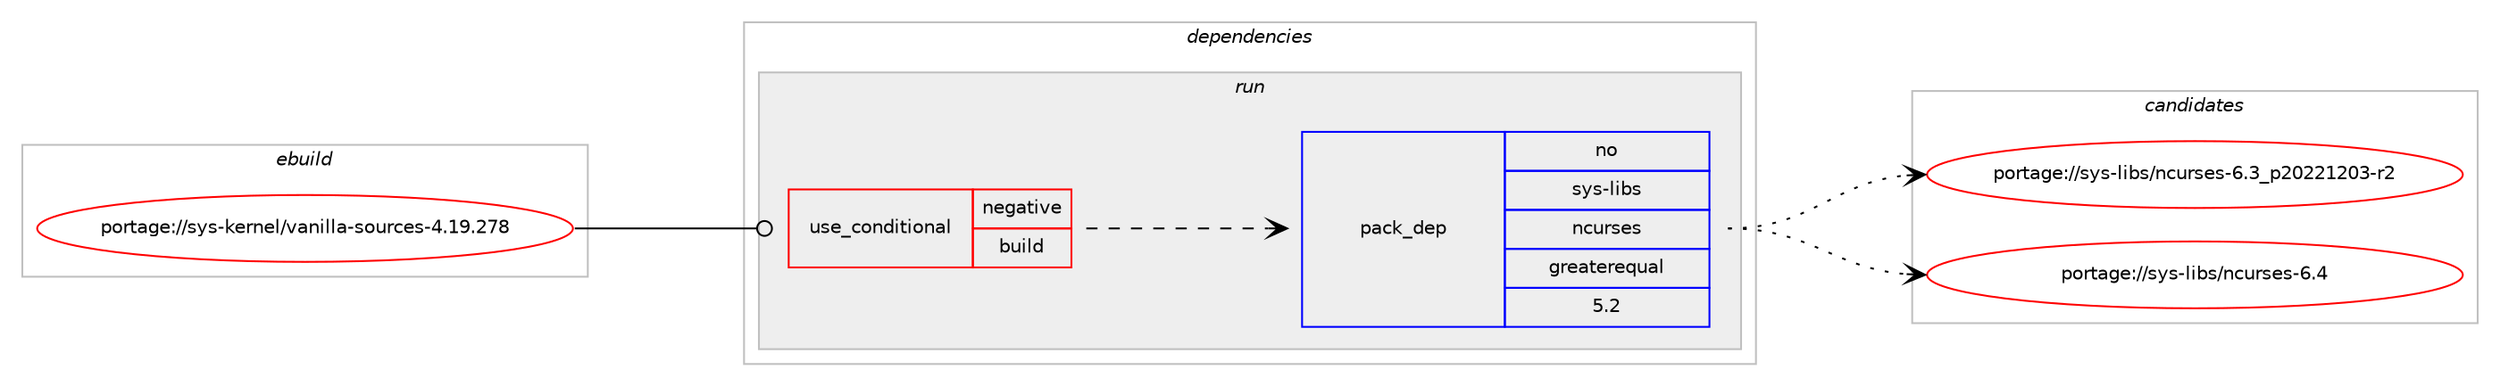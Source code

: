 digraph prolog {

# *************
# Graph options
# *************

newrank=true;
concentrate=true;
compound=true;
graph [rankdir=LR,fontname=Helvetica,fontsize=10,ranksep=1.5];#, ranksep=2.5, nodesep=0.2];
edge  [arrowhead=vee];
node  [fontname=Helvetica,fontsize=10];

# **********
# The ebuild
# **********

subgraph cluster_leftcol {
color=gray;
rank=same;
label=<<i>ebuild</i>>;
id [label="portage://sys-kernel/vanilla-sources-4.19.278", color=red, width=4, href="../sys-kernel/vanilla-sources-4.19.278.svg"];
}

# ****************
# The dependencies
# ****************

subgraph cluster_midcol {
color=gray;
label=<<i>dependencies</i>>;
subgraph cluster_compile {
fillcolor="#eeeeee";
style=filled;
label=<<i>compile</i>>;
}
subgraph cluster_compileandrun {
fillcolor="#eeeeee";
style=filled;
label=<<i>compile and run</i>>;
}
subgraph cluster_run {
fillcolor="#eeeeee";
style=filled;
label=<<i>run</i>>;
subgraph cond61 {
dependency148 [label=<<TABLE BORDER="0" CELLBORDER="1" CELLSPACING="0" CELLPADDING="4"><TR><TD ROWSPAN="3" CELLPADDING="10">use_conditional</TD></TR><TR><TD>negative</TD></TR><TR><TD>build</TD></TR></TABLE>>, shape=none, color=red];
# *** BEGIN UNKNOWN DEPENDENCY TYPE (TODO) ***
# dependency148 -> package_dependency(portage://sys-kernel/vanilla-sources-4.19.278,run,no,app-arch,cpio,none,[,,],[],[])
# *** END UNKNOWN DEPENDENCY TYPE (TODO) ***

# *** BEGIN UNKNOWN DEPENDENCY TYPE (TODO) ***
# dependency148 -> package_dependency(portage://sys-kernel/vanilla-sources-4.19.278,run,no,dev-lang,perl,none,[,,],[],[])
# *** END UNKNOWN DEPENDENCY TYPE (TODO) ***

# *** BEGIN UNKNOWN DEPENDENCY TYPE (TODO) ***
# dependency148 -> package_dependency(portage://sys-kernel/vanilla-sources-4.19.278,run,no,sys-devel,bc,none,[,,],[],[])
# *** END UNKNOWN DEPENDENCY TYPE (TODO) ***

# *** BEGIN UNKNOWN DEPENDENCY TYPE (TODO) ***
# dependency148 -> package_dependency(portage://sys-kernel/vanilla-sources-4.19.278,run,no,sys-devel,bison,none,[,,],[],[])
# *** END UNKNOWN DEPENDENCY TYPE (TODO) ***

# *** BEGIN UNKNOWN DEPENDENCY TYPE (TODO) ***
# dependency148 -> package_dependency(portage://sys-kernel/vanilla-sources-4.19.278,run,no,sys-devel,flex,none,[,,],[],[])
# *** END UNKNOWN DEPENDENCY TYPE (TODO) ***

# *** BEGIN UNKNOWN DEPENDENCY TYPE (TODO) ***
# dependency148 -> package_dependency(portage://sys-kernel/vanilla-sources-4.19.278,run,no,sys-devel,make,none,[,,],[],[])
# *** END UNKNOWN DEPENDENCY TYPE (TODO) ***

subgraph pack85 {
dependency149 [label=<<TABLE BORDER="0" CELLBORDER="1" CELLSPACING="0" CELLPADDING="4" WIDTH="220"><TR><TD ROWSPAN="6" CELLPADDING="30">pack_dep</TD></TR><TR><TD WIDTH="110">no</TD></TR><TR><TD>sys-libs</TD></TR><TR><TD>ncurses</TD></TR><TR><TD>greaterequal</TD></TR><TR><TD>5.2</TD></TR></TABLE>>, shape=none, color=blue];
}
dependency148:e -> dependency149:w [weight=20,style="dashed",arrowhead="vee"];
# *** BEGIN UNKNOWN DEPENDENCY TYPE (TODO) ***
# dependency148 -> package_dependency(portage://sys-kernel/vanilla-sources-4.19.278,run,no,virtual,libelf,none,[,,],[],[])
# *** END UNKNOWN DEPENDENCY TYPE (TODO) ***

# *** BEGIN UNKNOWN DEPENDENCY TYPE (TODO) ***
# dependency148 -> package_dependency(portage://sys-kernel/vanilla-sources-4.19.278,run,no,virtual,pkgconfig,none,[,,],[],[])
# *** END UNKNOWN DEPENDENCY TYPE (TODO) ***

}
id:e -> dependency148:w [weight=20,style="solid",arrowhead="odot"];
}
}

# **************
# The candidates
# **************

subgraph cluster_choices {
rank=same;
color=gray;
label=<<i>candidates</i>>;

subgraph choice85 {
color=black;
nodesep=1;
choice11512111545108105981154711099117114115101115455446519511250485050495048514511450 [label="portage://sys-libs/ncurses-6.3_p20221203-r2", color=red, width=4,href="../sys-libs/ncurses-6.3_p20221203-r2.svg"];
choice1151211154510810598115471109911711411510111545544652 [label="portage://sys-libs/ncurses-6.4", color=red, width=4,href="../sys-libs/ncurses-6.4.svg"];
dependency149:e -> choice11512111545108105981154711099117114115101115455446519511250485050495048514511450:w [style=dotted,weight="100"];
dependency149:e -> choice1151211154510810598115471109911711411510111545544652:w [style=dotted,weight="100"];
}
}

}
